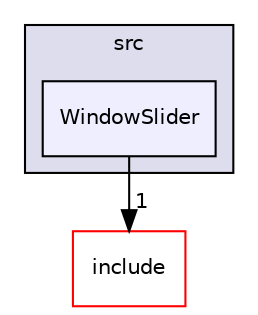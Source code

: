 digraph "src/WindowSlider" {
  compound=true
  node [ fontsize="10", fontname="Helvetica"];
  edge [ labelfontsize="10", labelfontname="Helvetica"];
  subgraph clusterdir_68267d1309a1af8e8297ef4c3efbcdba {
    graph [ bgcolor="#ddddee", pencolor="black", label="src" fontname="Helvetica", fontsize="10", URL="dir_68267d1309a1af8e8297ef4c3efbcdba.html"]
  dir_146bff7a4ccd368610992731c86e2ea4 [shape=box, label="WindowSlider", style="filled", fillcolor="#eeeeff", pencolor="black", URL="dir_146bff7a4ccd368610992731c86e2ea4.html"];
  }
  dir_d44c64559bbebec7f509842c48db8b23 [shape=box label="include" fillcolor="white" style="filled" color="red" URL="dir_d44c64559bbebec7f509842c48db8b23.html"];
  dir_146bff7a4ccd368610992731c86e2ea4->dir_d44c64559bbebec7f509842c48db8b23 [headlabel="1", labeldistance=1.5 headhref="dir_000011_000002.html"];
}
